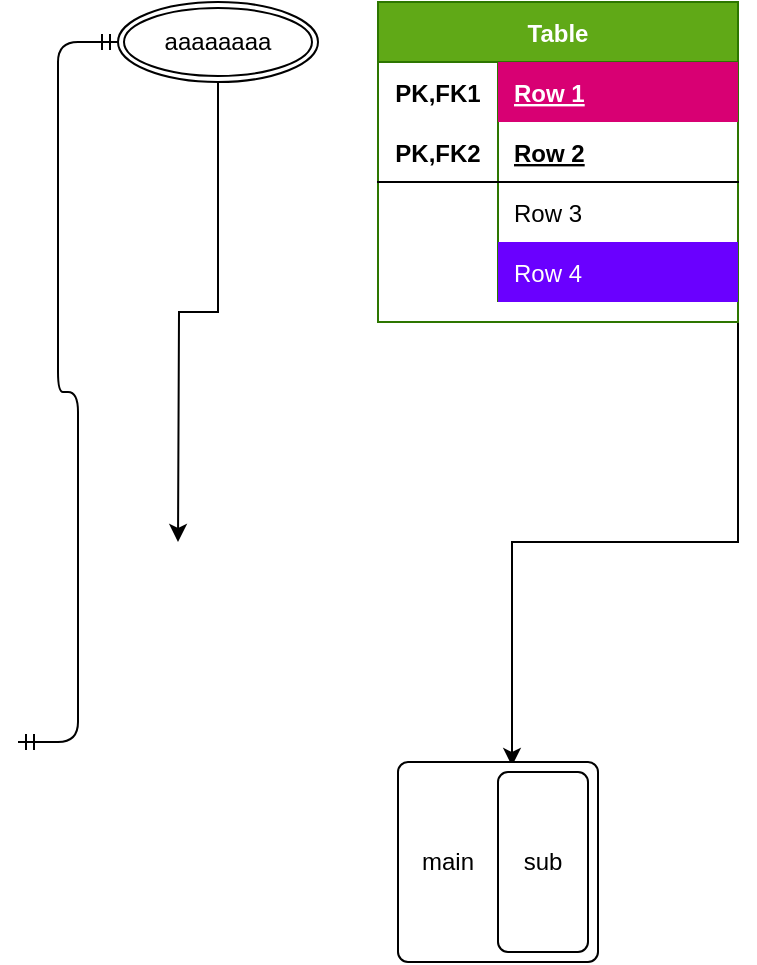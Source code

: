 <mxfile version="13.10.0" type="embed">
    <diagram id="RdIr19TbwPU8aD8fYH9T" name="ページ1">
        <mxGraphModel dx="519" dy="580" grid="1" gridSize="10" guides="1" tooltips="1" connect="1" arrows="1" fold="1" page="1" pageScale="1" pageWidth="827" pageHeight="1169" math="0" shadow="0">
            <root>
                <mxCell id="0"/>
                <mxCell id="1" parent="0"/>
                <mxCell id="l1cjAVtlDUwGB_nboK_T-17" style="edgeStyle=orthogonalEdgeStyle;rounded=0;orthogonalLoop=1;jettySize=auto;html=1;exitX=1;exitY=1;exitDx=0;exitDy=0;entryX=0.57;entryY=0.02;entryDx=0;entryDy=0;entryPerimeter=0;" edge="1" parent="1" source="l1cjAVtlDUwGB_nboK_T-1" target="l1cjAVtlDUwGB_nboK_T-14">
                    <mxGeometry relative="1" as="geometry"/>
                </mxCell>
                <mxCell id="l1cjAVtlDUwGB_nboK_T-1" value="Table" style="shape=table;startSize=30;container=1;collapsible=1;childLayout=tableLayout;fixedRows=1;rowLines=0;fontStyle=1;align=center;resizeLast=1;fillColor=#60a917;strokeColor=#2D7600;fontColor=#ffffff;" vertex="1" parent="1">
                    <mxGeometry x="210" y="410" width="180" height="160" as="geometry"/>
                </mxCell>
                <mxCell id="l1cjAVtlDUwGB_nboK_T-2" value="" style="shape=partialRectangle;collapsible=0;dropTarget=0;pointerEvents=0;fillColor=none;top=0;left=0;bottom=0;right=0;points=[[0,0.5],[1,0.5]];portConstraint=eastwest;" vertex="1" parent="l1cjAVtlDUwGB_nboK_T-1">
                    <mxGeometry y="30" width="180" height="30" as="geometry"/>
                </mxCell>
                <mxCell id="l1cjAVtlDUwGB_nboK_T-3" value="PK,FK1" style="shape=partialRectangle;connectable=0;fillColor=none;top=0;left=0;bottom=0;right=0;fontStyle=1;overflow=hidden;" vertex="1" parent="l1cjAVtlDUwGB_nboK_T-2">
                    <mxGeometry width="60" height="30" as="geometry"/>
                </mxCell>
                <mxCell id="l1cjAVtlDUwGB_nboK_T-4" value="Row 1" style="shape=partialRectangle;connectable=0;fillColor=#d80073;top=0;left=0;bottom=0;right=0;align=left;spacingLeft=6;fontStyle=5;overflow=hidden;strokeColor=#A50040;fontColor=#ffffff;" vertex="1" parent="l1cjAVtlDUwGB_nboK_T-2">
                    <mxGeometry x="60" width="120" height="30" as="geometry"/>
                </mxCell>
                <mxCell id="l1cjAVtlDUwGB_nboK_T-5" value="" style="shape=partialRectangle;collapsible=0;dropTarget=0;pointerEvents=0;fillColor=none;top=0;left=0;bottom=1;right=0;points=[[0,0.5],[1,0.5]];portConstraint=eastwest;" vertex="1" parent="l1cjAVtlDUwGB_nboK_T-1">
                    <mxGeometry y="60" width="180" height="30" as="geometry"/>
                </mxCell>
                <mxCell id="l1cjAVtlDUwGB_nboK_T-6" value="PK,FK2" style="shape=partialRectangle;connectable=0;fillColor=none;top=0;left=0;bottom=0;right=0;fontStyle=1;overflow=hidden;" vertex="1" parent="l1cjAVtlDUwGB_nboK_T-5">
                    <mxGeometry width="60" height="30" as="geometry"/>
                </mxCell>
                <mxCell id="l1cjAVtlDUwGB_nboK_T-7" value="Row 2" style="shape=partialRectangle;connectable=0;fillColor=none;top=0;left=0;bottom=0;right=0;align=left;spacingLeft=6;fontStyle=5;overflow=hidden;" vertex="1" parent="l1cjAVtlDUwGB_nboK_T-5">
                    <mxGeometry x="60" width="120" height="30" as="geometry"/>
                </mxCell>
                <mxCell id="l1cjAVtlDUwGB_nboK_T-8" value="" style="shape=partialRectangle;collapsible=0;dropTarget=0;pointerEvents=0;fillColor=none;top=0;left=0;bottom=0;right=0;points=[[0,0.5],[1,0.5]];portConstraint=eastwest;" vertex="1" parent="l1cjAVtlDUwGB_nboK_T-1">
                    <mxGeometry y="90" width="180" height="30" as="geometry"/>
                </mxCell>
                <mxCell id="l1cjAVtlDUwGB_nboK_T-9" value="" style="shape=partialRectangle;connectable=0;fillColor=none;top=0;left=0;bottom=0;right=0;editable=1;overflow=hidden;" vertex="1" parent="l1cjAVtlDUwGB_nboK_T-8">
                    <mxGeometry width="60" height="30" as="geometry"/>
                </mxCell>
                <mxCell id="l1cjAVtlDUwGB_nboK_T-10" value="Row 3" style="shape=partialRectangle;connectable=0;fillColor=none;top=0;left=0;bottom=0;right=0;align=left;spacingLeft=6;overflow=hidden;" vertex="1" parent="l1cjAVtlDUwGB_nboK_T-8">
                    <mxGeometry x="60" width="120" height="30" as="geometry"/>
                </mxCell>
                <mxCell id="l1cjAVtlDUwGB_nboK_T-11" value="" style="shape=partialRectangle;collapsible=0;dropTarget=0;pointerEvents=0;fillColor=none;top=0;left=0;bottom=0;right=0;points=[[0,0.5],[1,0.5]];portConstraint=eastwest;" vertex="1" parent="l1cjAVtlDUwGB_nboK_T-1">
                    <mxGeometry y="120" width="180" height="30" as="geometry"/>
                </mxCell>
                <mxCell id="l1cjAVtlDUwGB_nboK_T-12" value="" style="shape=partialRectangle;connectable=0;fillColor=none;top=0;left=0;bottom=0;right=0;editable=1;overflow=hidden;" vertex="1" parent="l1cjAVtlDUwGB_nboK_T-11">
                    <mxGeometry width="60" height="30" as="geometry"/>
                </mxCell>
                <mxCell id="l1cjAVtlDUwGB_nboK_T-13" value="Row 4" style="shape=partialRectangle;connectable=0;fillColor=#6a00ff;top=0;left=0;bottom=0;right=0;align=left;spacingLeft=6;overflow=hidden;strokeColor=#3700CC;fontColor=#ffffff;" vertex="1" parent="l1cjAVtlDUwGB_nboK_T-11">
                    <mxGeometry x="60" width="120" height="30" as="geometry"/>
                </mxCell>
                <mxCell id="l1cjAVtlDUwGB_nboK_T-14" value="" style="rounded=1;absoluteArcSize=1;html=1;arcSize=10;" vertex="1" parent="1">
                    <mxGeometry x="220" y="790" width="100" height="100" as="geometry"/>
                </mxCell>
                <mxCell id="l1cjAVtlDUwGB_nboK_T-15" value="main" style="html=1;shape=mxgraph.er.anchor;whiteSpace=wrap;" vertex="1" parent="l1cjAVtlDUwGB_nboK_T-14">
                    <mxGeometry width="50" height="100" as="geometry"/>
                </mxCell>
                <mxCell id="l1cjAVtlDUwGB_nboK_T-16" value="sub" style="rounded=1;absoluteArcSize=1;html=1;arcSize=10;whiteSpace=wrap;points=[];strokeColor=inherit;fillColor=inherit;" vertex="1" parent="l1cjAVtlDUwGB_nboK_T-14">
                    <mxGeometry x="50" y="5" width="45" height="90" as="geometry"/>
                </mxCell>
                <mxCell id="l1cjAVtlDUwGB_nboK_T-18" value="" style="edgeStyle=entityRelationEdgeStyle;fontSize=12;html=1;endArrow=ERmandOne;startArrow=ERmandOne;" edge="1" parent="1" target="l1cjAVtlDUwGB_nboK_T-19">
                    <mxGeometry width="100" height="100" relative="1" as="geometry">
                        <mxPoint x="30" y="780" as="sourcePoint"/>
                        <mxPoint x="280" y="570" as="targetPoint"/>
                    </mxGeometry>
                </mxCell>
                <mxCell id="l1cjAVtlDUwGB_nboK_T-20" style="edgeStyle=orthogonalEdgeStyle;rounded=0;orthogonalLoop=1;jettySize=auto;html=1;" edge="1" parent="1" source="l1cjAVtlDUwGB_nboK_T-19">
                    <mxGeometry relative="1" as="geometry">
                        <mxPoint x="110" y="680" as="targetPoint"/>
                    </mxGeometry>
                </mxCell>
                <mxCell id="l1cjAVtlDUwGB_nboK_T-19" value="aaaaaaaa" style="ellipse;shape=doubleEllipse;margin=3;whiteSpace=wrap;html=1;align=center;" vertex="1" parent="1">
                    <mxGeometry x="80" y="410" width="100" height="40" as="geometry"/>
                </mxCell>
            </root>
        </mxGraphModel>
    </diagram>
</mxfile>